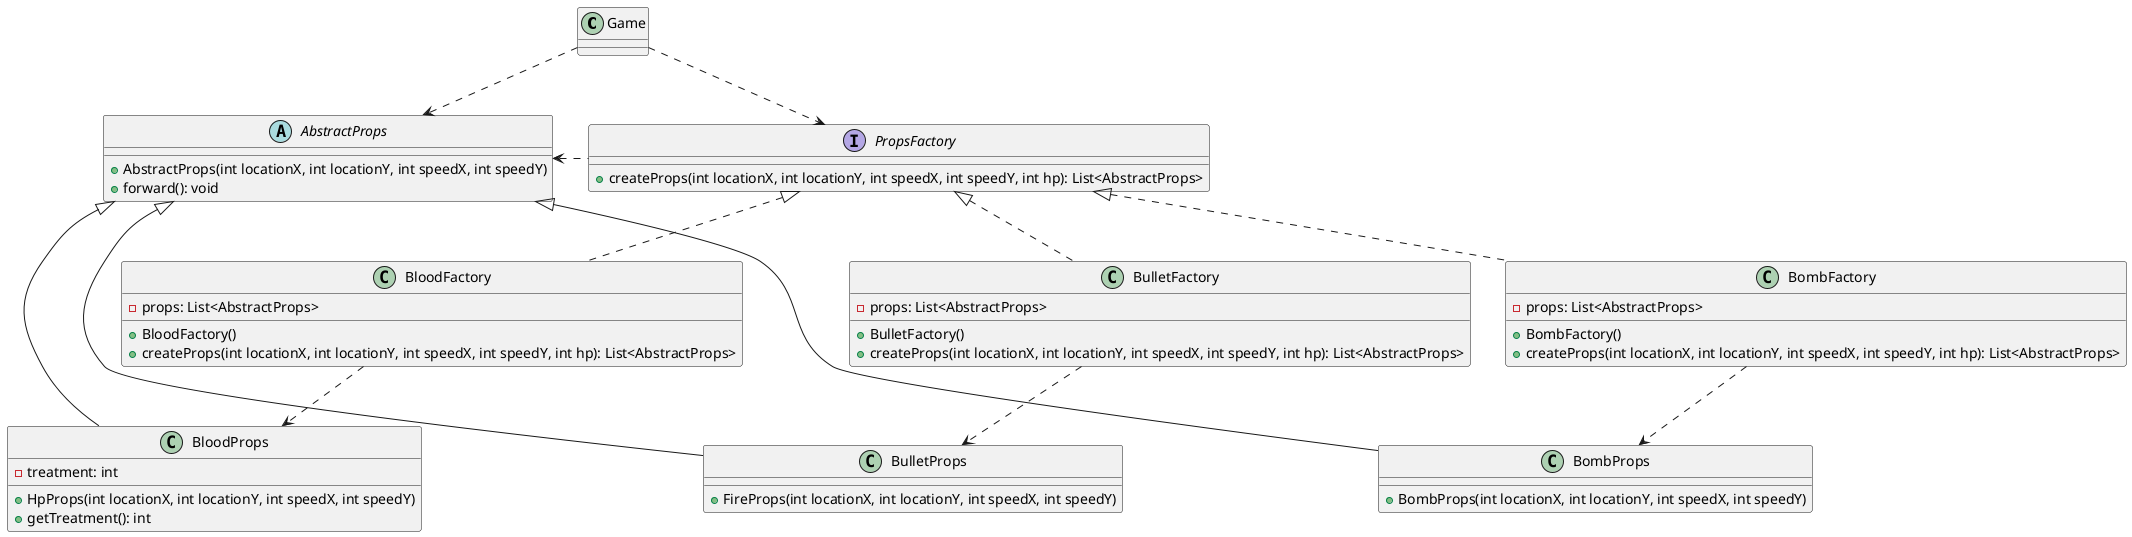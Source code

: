 @startuml
'https://plantuml.com/class-diagram

Game ..> PropsFactory
Game ..> AbstractProps

PropsFactory .left.> AbstractProps

BloodFactory  ..> BloodProps
BombFactory   ..> BombProps
BulletFactory ..> BulletProps

class Game {

}

interface PropsFactory {
    + createProps(int locationX, int locationY, int speedX, int speedY, int hp): List<AbstractProps>
}

class BloodFactory implements PropsFactory {
    - props: List<AbstractProps>
    + BloodFactory()
    + createProps(int locationX, int locationY, int speedX, int speedY, int hp): List<AbstractProps>
}

class BombFactory implements PropsFactory {
    - props: List<AbstractProps>
    + BombFactory()
    + createProps(int locationX, int locationY, int speedX, int speedY, int hp): List<AbstractProps>
}

class BulletFactory implements PropsFactory {
    - props: List<AbstractProps>
    + BulletFactory()
    + createProps(int locationX, int locationY, int speedX, int speedY, int hp): List<AbstractProps>
}

abstract class AbstractProps {

    + AbstractProps(int locationX, int locationY, int speedX, int speedY)
    + forward(): void
}

class BloodProps extends AbstractProps {
    -treatment: int

    + HpProps(int locationX, int locationY, int speedX, int speedY)
    + getTreatment(): int
}

class BombProps extends AbstractProps {

    + BombProps(int locationX, int locationY, int speedX, int speedY)
}

class BulletProps extends AbstractProps {

    + FireProps(int locationX, int locationY, int speedX, int speedY)
}

@enduml